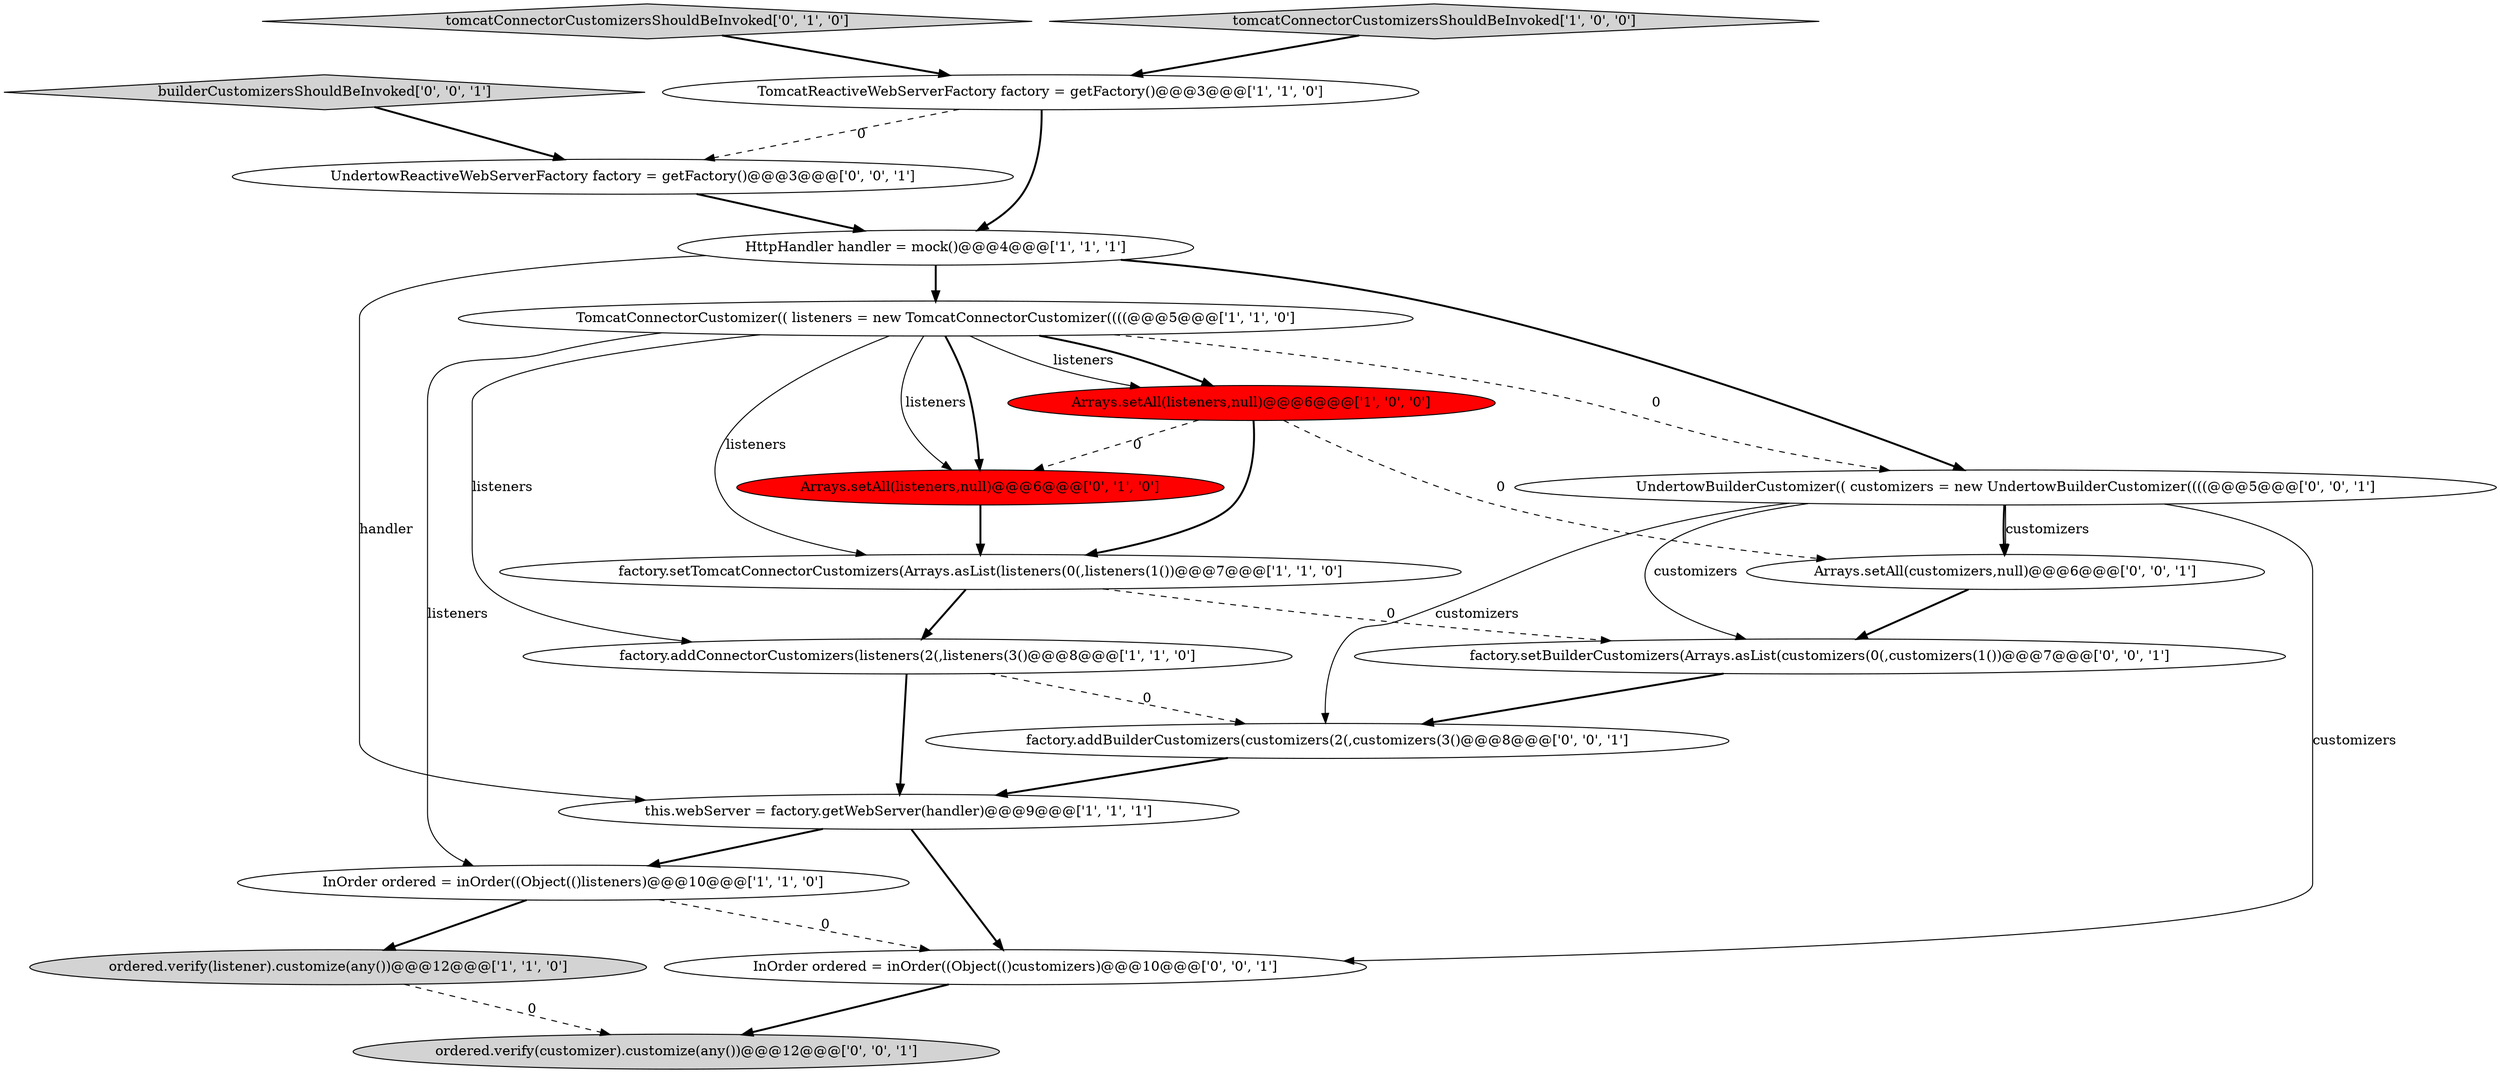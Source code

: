 digraph {
12 [style = filled, label = "Arrays.setAll(customizers,null)@@@6@@@['0', '0', '1']", fillcolor = white, shape = ellipse image = "AAA0AAABBB3BBB"];
17 [style = filled, label = "builderCustomizersShouldBeInvoked['0', '0', '1']", fillcolor = lightgray, shape = diamond image = "AAA0AAABBB3BBB"];
16 [style = filled, label = "InOrder ordered = inOrder((Object(()customizers)@@@10@@@['0', '0', '1']", fillcolor = white, shape = ellipse image = "AAA0AAABBB3BBB"];
10 [style = filled, label = "tomcatConnectorCustomizersShouldBeInvoked['0', '1', '0']", fillcolor = lightgray, shape = diamond image = "AAA0AAABBB2BBB"];
9 [style = filled, label = "factory.addConnectorCustomizers(listeners(2(,listeners(3()@@@8@@@['1', '1', '0']", fillcolor = white, shape = ellipse image = "AAA0AAABBB1BBB"];
14 [style = filled, label = "ordered.verify(customizer).customize(any())@@@12@@@['0', '0', '1']", fillcolor = lightgray, shape = ellipse image = "AAA0AAABBB3BBB"];
19 [style = filled, label = "factory.setBuilderCustomizers(Arrays.asList(customizers(0(,customizers(1())@@@7@@@['0', '0', '1']", fillcolor = white, shape = ellipse image = "AAA0AAABBB3BBB"];
8 [style = filled, label = "Arrays.setAll(listeners,null)@@@6@@@['1', '0', '0']", fillcolor = red, shape = ellipse image = "AAA1AAABBB1BBB"];
1 [style = filled, label = "tomcatConnectorCustomizersShouldBeInvoked['1', '0', '0']", fillcolor = lightgray, shape = diamond image = "AAA0AAABBB1BBB"];
18 [style = filled, label = "UndertowReactiveWebServerFactory factory = getFactory()@@@3@@@['0', '0', '1']", fillcolor = white, shape = ellipse image = "AAA0AAABBB3BBB"];
15 [style = filled, label = "UndertowBuilderCustomizer(( customizers = new UndertowBuilderCustomizer((((@@@5@@@['0', '0', '1']", fillcolor = white, shape = ellipse image = "AAA0AAABBB3BBB"];
5 [style = filled, label = "TomcatConnectorCustomizer(( listeners = new TomcatConnectorCustomizer((((@@@5@@@['1', '1', '0']", fillcolor = white, shape = ellipse image = "AAA0AAABBB1BBB"];
6 [style = filled, label = "InOrder ordered = inOrder((Object(()listeners)@@@10@@@['1', '1', '0']", fillcolor = white, shape = ellipse image = "AAA0AAABBB1BBB"];
7 [style = filled, label = "TomcatReactiveWebServerFactory factory = getFactory()@@@3@@@['1', '1', '0']", fillcolor = white, shape = ellipse image = "AAA0AAABBB1BBB"];
3 [style = filled, label = "factory.setTomcatConnectorCustomizers(Arrays.asList(listeners(0(,listeners(1())@@@7@@@['1', '1', '0']", fillcolor = white, shape = ellipse image = "AAA0AAABBB1BBB"];
0 [style = filled, label = "ordered.verify(listener).customize(any())@@@12@@@['1', '1', '0']", fillcolor = lightgray, shape = ellipse image = "AAA0AAABBB1BBB"];
4 [style = filled, label = "HttpHandler handler = mock()@@@4@@@['1', '1', '1']", fillcolor = white, shape = ellipse image = "AAA0AAABBB1BBB"];
13 [style = filled, label = "factory.addBuilderCustomizers(customizers(2(,customizers(3()@@@8@@@['0', '0', '1']", fillcolor = white, shape = ellipse image = "AAA0AAABBB3BBB"];
11 [style = filled, label = "Arrays.setAll(listeners,null)@@@6@@@['0', '1', '0']", fillcolor = red, shape = ellipse image = "AAA1AAABBB2BBB"];
2 [style = filled, label = "this.webServer = factory.getWebServer(handler)@@@9@@@['1', '1', '1']", fillcolor = white, shape = ellipse image = "AAA0AAABBB1BBB"];
5->8 [style = bold, label=""];
5->9 [style = solid, label="listeners"];
5->3 [style = solid, label="listeners"];
7->18 [style = dashed, label="0"];
9->2 [style = bold, label=""];
2->6 [style = bold, label=""];
5->8 [style = solid, label="listeners"];
4->15 [style = bold, label=""];
8->3 [style = bold, label=""];
8->12 [style = dashed, label="0"];
6->0 [style = bold, label=""];
15->13 [style = solid, label="customizers"];
7->4 [style = bold, label=""];
1->7 [style = bold, label=""];
10->7 [style = bold, label=""];
5->11 [style = solid, label="listeners"];
3->19 [style = dashed, label="0"];
3->9 [style = bold, label=""];
4->2 [style = solid, label="handler"];
0->14 [style = dashed, label="0"];
6->16 [style = dashed, label="0"];
18->4 [style = bold, label=""];
19->13 [style = bold, label=""];
11->3 [style = bold, label=""];
15->16 [style = solid, label="customizers"];
5->6 [style = solid, label="listeners"];
9->13 [style = dashed, label="0"];
15->19 [style = solid, label="customizers"];
16->14 [style = bold, label=""];
5->11 [style = bold, label=""];
15->12 [style = bold, label=""];
8->11 [style = dashed, label="0"];
12->19 [style = bold, label=""];
5->15 [style = dashed, label="0"];
4->5 [style = bold, label=""];
17->18 [style = bold, label=""];
15->12 [style = solid, label="customizers"];
13->2 [style = bold, label=""];
2->16 [style = bold, label=""];
}
